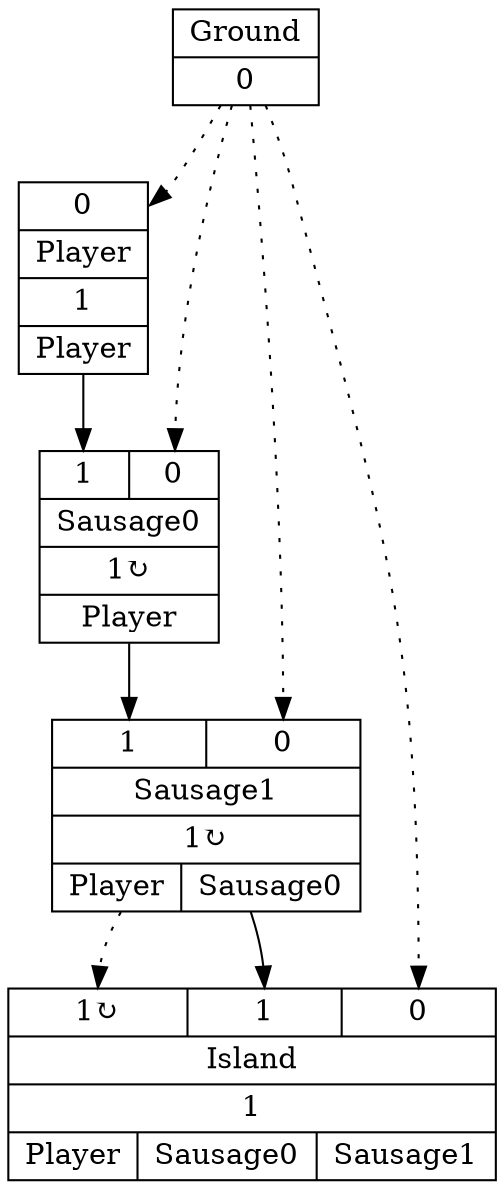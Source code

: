 digraph G {
node [shape=record];
Player[ label ="{{<GroundP>0}|{Player}|<PlayerOUT>1|{Player}}"];
Ground[ label ="{{Ground}|<GroundOUT>0}"];
Sausage0[ label ="{{<Player>1|<GroundP>0}|{Sausage0}|<Sausage0OUT>1&#8635;|{Player}}"];
Sausage1[ label ="{{<Sausage0>1|<GroundP>0}|{Sausage1}|<Sausage1OUT>1&#8635;|{Player|Sausage0}}"];
Island[ label ="{{<Sausage1P>1&#8635;|<Sausage1>1|<GroundP>0}|{Island}|<IslandOUT>1|{Player|Sausage0|Sausage1}}"];
	"Ground" -> "Player":GroundP [style=dotted];
	"Player" -> "Sausage0":Player;
	"Ground" -> "Sausage0":GroundP [style=dotted];
	"Sausage0" -> "Sausage1":Sausage0;
	"Ground" -> "Sausage1":GroundP [style=dotted];
	"Sausage1" -> "Island":Sausage1P [style=dotted];
	"Sausage1" -> "Island":Sausage1;
	"Ground" -> "Island":GroundP [style=dotted];
}